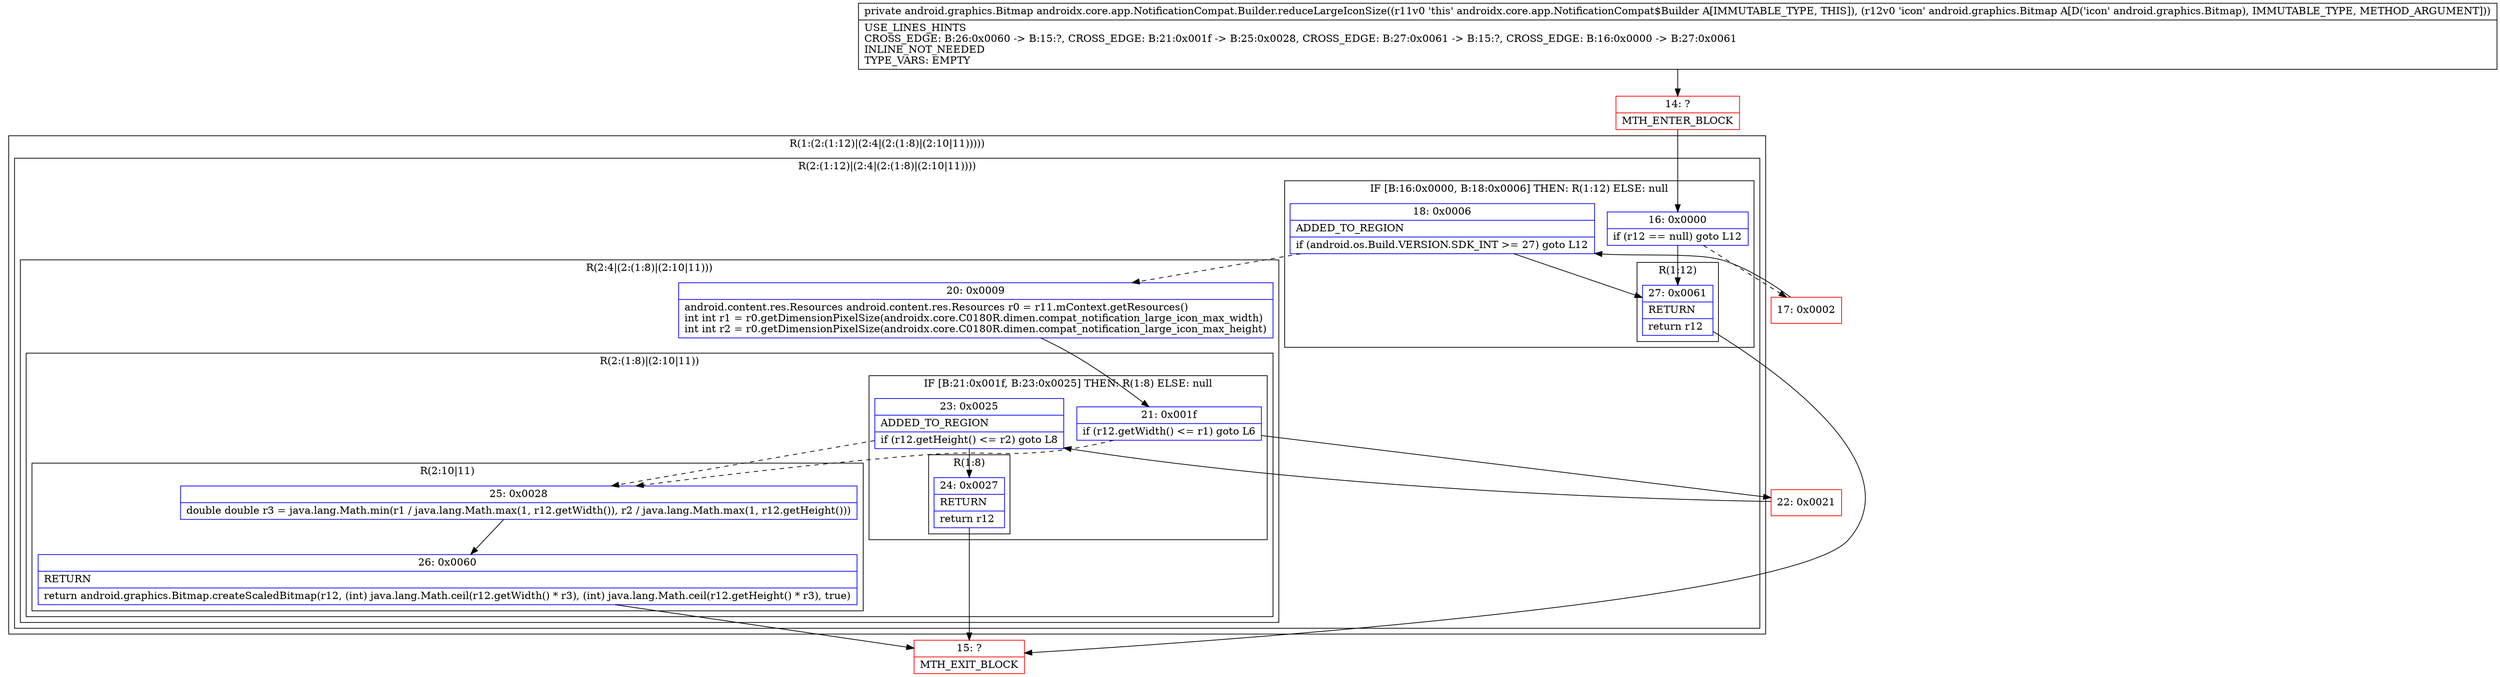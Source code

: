 digraph "CFG forandroidx.core.app.NotificationCompat.Builder.reduceLargeIconSize(Landroid\/graphics\/Bitmap;)Landroid\/graphics\/Bitmap;" {
subgraph cluster_Region_551512501 {
label = "R(1:(2:(1:12)|(2:4|(2:(1:8)|(2:10|11)))))";
node [shape=record,color=blue];
subgraph cluster_Region_1078815668 {
label = "R(2:(1:12)|(2:4|(2:(1:8)|(2:10|11))))";
node [shape=record,color=blue];
subgraph cluster_IfRegion_803631384 {
label = "IF [B:16:0x0000, B:18:0x0006] THEN: R(1:12) ELSE: null";
node [shape=record,color=blue];
Node_16 [shape=record,label="{16\:\ 0x0000|if (r12 == null) goto L12\l}"];
Node_18 [shape=record,label="{18\:\ 0x0006|ADDED_TO_REGION\l|if (android.os.Build.VERSION.SDK_INT \>= 27) goto L12\l}"];
subgraph cluster_Region_1944566603 {
label = "R(1:12)";
node [shape=record,color=blue];
Node_27 [shape=record,label="{27\:\ 0x0061|RETURN\l|return r12\l}"];
}
}
subgraph cluster_Region_1281249065 {
label = "R(2:4|(2:(1:8)|(2:10|11)))";
node [shape=record,color=blue];
Node_20 [shape=record,label="{20\:\ 0x0009|android.content.res.Resources android.content.res.Resources r0 = r11.mContext.getResources()\lint int r1 = r0.getDimensionPixelSize(androidx.core.C0180R.dimen.compat_notification_large_icon_max_width)\lint int r2 = r0.getDimensionPixelSize(androidx.core.C0180R.dimen.compat_notification_large_icon_max_height)\l}"];
subgraph cluster_Region_674162243 {
label = "R(2:(1:8)|(2:10|11))";
node [shape=record,color=blue];
subgraph cluster_IfRegion_837375571 {
label = "IF [B:21:0x001f, B:23:0x0025] THEN: R(1:8) ELSE: null";
node [shape=record,color=blue];
Node_21 [shape=record,label="{21\:\ 0x001f|if (r12.getWidth() \<= r1) goto L6\l}"];
Node_23 [shape=record,label="{23\:\ 0x0025|ADDED_TO_REGION\l|if (r12.getHeight() \<= r2) goto L8\l}"];
subgraph cluster_Region_60110905 {
label = "R(1:8)";
node [shape=record,color=blue];
Node_24 [shape=record,label="{24\:\ 0x0027|RETURN\l|return r12\l}"];
}
}
subgraph cluster_Region_76543893 {
label = "R(2:10|11)";
node [shape=record,color=blue];
Node_25 [shape=record,label="{25\:\ 0x0028|double double r3 = java.lang.Math.min(r1 \/ java.lang.Math.max(1, r12.getWidth()), r2 \/ java.lang.Math.max(1, r12.getHeight()))\l}"];
Node_26 [shape=record,label="{26\:\ 0x0060|RETURN\l|return android.graphics.Bitmap.createScaledBitmap(r12, (int) java.lang.Math.ceil(r12.getWidth() * r3), (int) java.lang.Math.ceil(r12.getHeight() * r3), true)\l}"];
}
}
}
}
}
Node_14 [shape=record,color=red,label="{14\:\ ?|MTH_ENTER_BLOCK\l}"];
Node_17 [shape=record,color=red,label="{17\:\ 0x0002}"];
Node_22 [shape=record,color=red,label="{22\:\ 0x0021}"];
Node_15 [shape=record,color=red,label="{15\:\ ?|MTH_EXIT_BLOCK\l}"];
MethodNode[shape=record,label="{private android.graphics.Bitmap androidx.core.app.NotificationCompat.Builder.reduceLargeIconSize((r11v0 'this' androidx.core.app.NotificationCompat$Builder A[IMMUTABLE_TYPE, THIS]), (r12v0 'icon' android.graphics.Bitmap A[D('icon' android.graphics.Bitmap), IMMUTABLE_TYPE, METHOD_ARGUMENT]))  | USE_LINES_HINTS\lCROSS_EDGE: B:26:0x0060 \-\> B:15:?, CROSS_EDGE: B:21:0x001f \-\> B:25:0x0028, CROSS_EDGE: B:27:0x0061 \-\> B:15:?, CROSS_EDGE: B:16:0x0000 \-\> B:27:0x0061\lINLINE_NOT_NEEDED\lTYPE_VARS: EMPTY\l}"];
MethodNode -> Node_14;Node_16 -> Node_17[style=dashed];
Node_16 -> Node_27;
Node_18 -> Node_20[style=dashed];
Node_18 -> Node_27;
Node_27 -> Node_15;
Node_20 -> Node_21;
Node_21 -> Node_22;
Node_21 -> Node_25[style=dashed];
Node_23 -> Node_24;
Node_23 -> Node_25[style=dashed];
Node_24 -> Node_15;
Node_25 -> Node_26;
Node_26 -> Node_15;
Node_14 -> Node_16;
Node_17 -> Node_18;
Node_22 -> Node_23;
}

